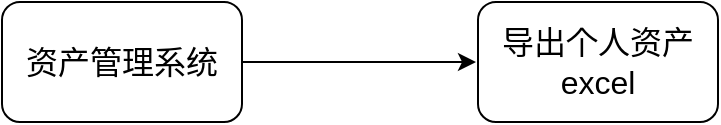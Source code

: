 <mxfile version="20.8.23" type="github">
  <diagram name="第 1 页" id="MVFlvkXrF9ImbxA_7--R">
    <mxGraphModel dx="1434" dy="796" grid="0" gridSize="10" guides="1" tooltips="1" connect="1" arrows="1" fold="1" page="1" pageScale="1" pageWidth="583" pageHeight="827" math="0" shadow="0">
      <root>
        <mxCell id="0" />
        <mxCell id="1" parent="0" />
        <mxCell id="vfM7BqZS5SPfah-GR2Ag-1" value="&lt;font style=&quot;font-size: 16px;&quot;&gt;资产管理系统&lt;/font&gt;" style="rounded=1;whiteSpace=wrap;html=1;" vertex="1" parent="1">
          <mxGeometry x="25" y="81" width="120" height="60" as="geometry" />
        </mxCell>
        <mxCell id="vfM7BqZS5SPfah-GR2Ag-2" value="" style="endArrow=classic;html=1;rounded=0;fontSize=16;exitX=1;exitY=0.5;exitDx=0;exitDy=0;" edge="1" parent="1" source="vfM7BqZS5SPfah-GR2Ag-1">
          <mxGeometry width="50" height="50" relative="1" as="geometry">
            <mxPoint x="231" y="121" as="sourcePoint" />
            <mxPoint x="262" y="111" as="targetPoint" />
          </mxGeometry>
        </mxCell>
        <mxCell id="vfM7BqZS5SPfah-GR2Ag-4" value="导出个人资产excel" style="rounded=1;whiteSpace=wrap;html=1;fontSize=16;" vertex="1" parent="1">
          <mxGeometry x="263" y="81" width="120" height="60" as="geometry" />
        </mxCell>
      </root>
    </mxGraphModel>
  </diagram>
</mxfile>

